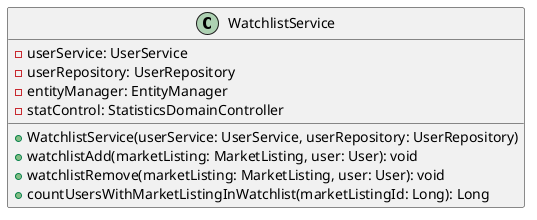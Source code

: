 @startuml

class WatchlistService {
  - userService: UserService
  - userRepository: UserRepository
  - entityManager: EntityManager
  - statControl: StatisticsDomainController
  + WatchlistService(userService: UserService, userRepository: UserRepository)
  + watchlistAdd(marketListing: MarketListing, user: User): void
  + watchlistRemove(marketListing: MarketListing, user: User): void
  + countUsersWithMarketListingInWatchlist(marketListingId: Long): Long
}

@enduml
